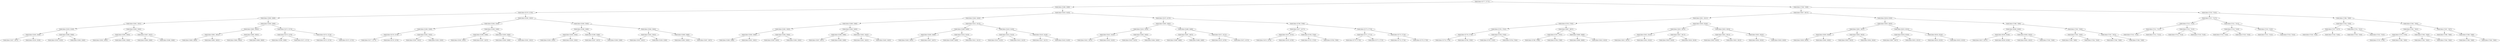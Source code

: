 digraph G{
1490523257 [label="Node{data=[5777, 5777]}"]
1490523257 -> 271328465
271328465 [label="Node{data=[5388, 5388]}"]
271328465 -> 1230994596
1230994596 [label="Node{data=[5276, 5276]}"]
1230994596 -> 1879180026
1879180026 [label="Node{data=[3599, 3599]}"]
1879180026 -> 336737503
336737503 [label="Node{data=[3591, 3591]}"]
336737503 -> 1701412896
1701412896 [label="Node{data=[3526, 3526]}"]
1701412896 -> 1466006133
1466006133 [label="Node{data=[2456, 2456]}"]
1466006133 -> 932493233
932493233 [label="Node{data=[1827, 1827]}"]
1466006133 -> 841341264
841341264 [label="Node{data=[3226, 3226]}"]
1701412896 -> 467937204
467937204 [label="Node{data=[3589, 3589]}"]
467937204 -> 1191855215
1191855215 [label="Node{data=[3533, 3533]}"]
467937204 -> 1429297664
1429297664 [label="Node{data=[3590, 3590]}"]
336737503 -> 1229121199
1229121199 [label="Node{data=[3595, 3595]}"]
1229121199 -> 1939972532
1939972532 [label="Node{data=[3593, 3593]}"]
1939972532 -> 1721608851
1721608851 [label="Node{data=[3592, 3592]}"]
1939972532 -> 966987034
966987034 [label="Node{data=[3594, 3594]}"]
1229121199 -> 1728766751
1728766751 [label="Node{data=[3597, 3597]}"]
1728766751 -> 425218635
425218635 [label="Node{data=[3596, 3596]}"]
1728766751 -> 312126145
312126145 [label="Node{data=[3598, 3598]}"]
1879180026 -> 863026773
863026773 [label="Node{data=[5268, 5268]}"]
863026773 -> 64139583
64139583 [label="Node{data=[3603, 3603]}"]
64139583 -> 1489199364
1489199364 [label="Node{data=[3601, 3601]}"]
1489199364 -> 533202047
533202047 [label="Node{data=[3600, 3600]}"]
1489199364 -> 704414661
704414661 [label="Node{data=[3602, 3602]}"]
64139583 -> 1068602508
1068602508 [label="Node{data=[3605, 3605]}"]
1068602508 -> 2084116799
2084116799 [label="Node{data=[3604, 3604]}"]
1068602508 -> 588054843
588054843 [label="Node{data=[3606, 3606]}"]
863026773 -> 1847745588
1847745588 [label="Node{data=[5272, 5272]}"]
1847745588 -> 1568977032
1568977032 [label="Node{data=[5270, 5270]}"]
1568977032 -> 1774238438
1774238438 [label="Node{data=[5269, 5269]}"]
1568977032 -> 571435580
571435580 [label="Node{data=[5271, 5271]}"]
1847745588 -> 1588609461
1588609461 [label="Node{data=[5274, 5274]}"]
1588609461 -> 642296347
642296347 [label="Node{data=[5273, 5273]}"]
1588609461 -> 1244869566
1244869566 [label="Node{data=[5275, 5275]}"]
1230994596 -> 330624590
330624590 [label="Node{data=[5292, 5292]}"]
330624590 -> 1331013732
1331013732 [label="Node{data=[5284, 5284]}"]
1331013732 -> 741268455
741268455 [label="Node{data=[5280, 5280]}"]
741268455 -> 2136187679
2136187679 [label="Node{data=[5278, 5278]}"]
2136187679 -> 1268904997
1268904997 [label="Node{data=[5277, 5277]}"]
2136187679 -> 701850557
701850557 [label="Node{data=[5279, 5279]}"]
741268455 -> 1946055811
1946055811 [label="Node{data=[5282, 5282]}"]
1946055811 -> 290945720
290945720 [label="Node{data=[5281, 5281]}"]
1946055811 -> 1427350635
1427350635 [label="Node{data=[5283, 5283]}"]
1331013732 -> 1465511423
1465511423 [label="Node{data=[5288, 5288]}"]
1465511423 -> 1459864059
1459864059 [label="Node{data=[5286, 5286]}"]
1459864059 -> 2100028185
2100028185 [label="Node{data=[5285, 5285]}"]
1459864059 -> 903028779
903028779 [label="Node{data=[5287, 5287]}"]
1465511423 -> 771560827
771560827 [label="Node{data=[5290, 5290]}"]
771560827 -> 1681397030
1681397030 [label="Node{data=[5289, 5289]}"]
771560827 -> 1177092499
1177092499 [label="Node{data=[5291, 5291]}"]
330624590 -> 1792516869
1792516869 [label="Node{data=[5300, 5300]}"]
1792516869 -> 801388009
801388009 [label="Node{data=[5296, 5296]}"]
801388009 -> 200377362
200377362 [label="Node{data=[5294, 5294]}"]
200377362 -> 98183526
98183526 [label="Node{data=[5293, 5293]}"]
200377362 -> 1388477779
1388477779 [label="Node{data=[5295, 5295]}"]
801388009 -> 1554473375
1554473375 [label="Node{data=[5298, 5298]}"]
1554473375 -> 1534177037
1534177037 [label="Node{data=[5297, 5297]}"]
1554473375 -> 263466012
263466012 [label="Node{data=[5299, 5299]}"]
1792516869 -> 1323163740
1323163740 [label="Node{data=[5384, 5384]}"]
1323163740 -> 689036161
689036161 [label="Node{data=[5302, 5302]}"]
689036161 -> 2144211049
2144211049 [label="Node{data=[5301, 5301]}"]
689036161 -> 1370756928
1370756928 [label="Node{data=[5338, 5338]}"]
1323163740 -> 1892336170
1892336170 [label="Node{data=[5386, 5386]}"]
1892336170 -> 1470153313
1470153313 [label="Node{data=[5385, 5385]}"]
1892336170 -> 1482874276
1482874276 [label="Node{data=[5387, 5387]}"]
271328465 -> 698212351
698212351 [label="Node{data=[5420, 5420]}"]
698212351 -> 266376052
266376052 [label="Node{data=[5404, 5404]}"]
266376052 -> 1577253667
1577253667 [label="Node{data=[5396, 5396]}"]
1577253667 -> 272863930
272863930 [label="Node{data=[5392, 5392]}"]
272863930 -> 1474745706
1474745706 [label="Node{data=[5390, 5390]}"]
1474745706 -> 1544980433
1544980433 [label="Node{data=[5389, 5389]}"]
1474745706 -> 352629907
352629907 [label="Node{data=[5391, 5391]}"]
272863930 -> 433992395
433992395 [label="Node{data=[5394, 5394]}"]
433992395 -> 2020796703
2020796703 [label="Node{data=[5393, 5393]}"]
433992395 -> 280150479
280150479 [label="Node{data=[5395, 5395]}"]
1577253667 -> 547512166
547512166 [label="Node{data=[5400, 5400]}"]
547512166 -> 1216510419
1216510419 [label="Node{data=[5398, 5398]}"]
1216510419 -> 660036557
660036557 [label="Node{data=[5397, 5397]}"]
1216510419 -> 569199185
569199185 [label="Node{data=[5399, 5399]}"]
547512166 -> 327575653
327575653 [label="Node{data=[5402, 5402]}"]
327575653 -> 1217517351
1217517351 [label="Node{data=[5401, 5401]}"]
327575653 -> 1426420939
1426420939 [label="Node{data=[5403, 5403]}"]
266376052 -> 510727160
510727160 [label="Node{data=[5412, 5412]}"]
510727160 -> 1041536275
1041536275 [label="Node{data=[5408, 5408]}"]
1041536275 -> 2021279001
2021279001 [label="Node{data=[5406, 5406]}"]
2021279001 -> 103273969
103273969 [label="Node{data=[5405, 5405]}"]
2021279001 -> 274720798
274720798 [label="Node{data=[5407, 5407]}"]
1041536275 -> 184109835
184109835 [label="Node{data=[5410, 5410]}"]
184109835 -> 545359296
545359296 [label="Node{data=[5409, 5409]}"]
184109835 -> 405881980
405881980 [label="Node{data=[5411, 5411]}"]
510727160 -> 2000769148
2000769148 [label="Node{data=[5416, 5416]}"]
2000769148 -> 933297292
933297292 [label="Node{data=[5414, 5414]}"]
933297292 -> 463716413
463716413 [label="Node{data=[5413, 5413]}"]
933297292 -> 161707409
161707409 [label="Node{data=[5415, 5415]}"]
2000769148 -> 1956382313
1956382313 [label="Node{data=[5418, 5418]}"]
1956382313 -> 1147715818
1147715818 [label="Node{data=[5417, 5417]}"]
1956382313 -> 1104102002
1104102002 [label="Node{data=[5419, 5419]}"]
698212351 -> 1406318631
1406318631 [label="Node{data=[5473, 5473]}"]
1406318631 -> 1198084986
1198084986 [label="Node{data=[5465, 5465]}"]
1198084986 -> 1157932269
1157932269 [label="Node{data=[5424, 5424]}"]
1157932269 -> 2128847597
2128847597 [label="Node{data=[5422, 5422]}"]
2128847597 -> 943079062
943079062 [label="Node{data=[5421, 5421]}"]
2128847597 -> 902387817
902387817 [label="Node{data=[5423, 5423]}"]
1157932269 -> 1435148785
1435148785 [label="Node{data=[5463, 5463]}"]
1435148785 -> 907904359
907904359 [label="Node{data=[5425, 5425]}"]
1435148785 -> 1071046588
1071046588 [label="Node{data=[5464, 5464]}"]
1198084986 -> 1076089407
1076089407 [label="Node{data=[5469, 5469]}"]
1076089407 -> 1076262627
1076262627 [label="Node{data=[5467, 5467]}"]
1076262627 -> 441115965
441115965 [label="Node{data=[5466, 5466]}"]
1076262627 -> 325640951
325640951 [label="Node{data=[5468, 5468]}"]
1076089407 -> 1300523151
1300523151 [label="Node{data=[5471, 5471]}"]
1300523151 -> 1055297202
1055297202 [label="Node{data=[5470, 5470]}"]
1300523151 -> 1934157662
1934157662 [label="Node{data=[5472, 5472]}"]
1406318631 -> 669244570
669244570 [label="Node{data=[5769, 5769]}"]
669244570 -> 1238173945
1238173945 [label="Node{data=[5477, 5477]}"]
1238173945 -> 1129618540
1129618540 [label="Node{data=[5475, 5475]}"]
1129618540 -> 2006114639
2006114639 [label="Node{data=[5474, 5474]}"]
1129618540 -> 1319953451
1319953451 [label="Node{data=[5476, 5476]}"]
1238173945 -> 1871161287
1871161287 [label="Node{data=[5764, 5764]}"]
1871161287 -> 139981223
139981223 [label="Node{data=[5732, 5732]}"]
1871161287 -> 1747968379
1747968379 [label="Node{data=[5768, 5768]}"]
669244570 -> 1099685353
1099685353 [label="Node{data=[5773, 5773]}"]
1099685353 -> 333509504
333509504 [label="Node{data=[5771, 5771]}"]
333509504 -> 604893842
604893842 [label="Node{data=[5770, 5770]}"]
333509504 -> 859765585
859765585 [label="Node{data=[5772, 5772]}"]
1099685353 -> 742726730
742726730 [label="Node{data=[5775, 5775]}"]
742726730 -> 950896305
950896305 [label="Node{data=[5774, 5774]}"]
742726730 -> 1946122836
1946122836 [label="Node{data=[5776, 5776]}"]
1490523257 -> 929035017
929035017 [label="Node{data=[7509, 7509]}"]
929035017 -> 863768292
863768292 [label="Node{data=[5827, 5827]}"]
863768292 -> 1739628084
1739628084 [label="Node{data=[5811, 5811]}"]
1739628084 -> 1872061772
1872061772 [label="Node{data=[5785, 5785]}"]
1872061772 -> 656020492
656020492 [label="Node{data=[5781, 5781]}"]
656020492 -> 1958884645
1958884645 [label="Node{data=[5779, 5779]}"]
1958884645 -> 392189111
392189111 [label="Node{data=[5778, 5778]}"]
1958884645 -> 1394338834
1394338834 [label="Node{data=[5780, 5780]}"]
656020492 -> 609630217
609630217 [label="Node{data=[5783, 5783]}"]
609630217 -> 1104693947
1104693947 [label="Node{data=[5782, 5782]}"]
609630217 -> 1409842139
1409842139 [label="Node{data=[5784, 5784]}"]
1872061772 -> 1484744244
1484744244 [label="Node{data=[5807, 5807]}"]
1484744244 -> 1300011842
1300011842 [label="Node{data=[5787, 5787]}"]
1300011842 -> 1324518852
1324518852 [label="Node{data=[5786, 5786]}"]
1300011842 -> 1504964962
1504964962 [label="Node{data=[5788, 5788]}"]
1484744244 -> 2061394598
2061394598 [label="Node{data=[5809, 5809]}"]
2061394598 -> 1406226484
1406226484 [label="Node{data=[5808, 5808]}"]
2061394598 -> 160918311
160918311 [label="Node{data=[5810, 5810]}"]
1739628084 -> 1340711830
1340711830 [label="Node{data=[5819, 5819]}"]
1340711830 -> 1177232287
1177232287 [label="Node{data=[5815, 5815]}"]
1177232287 -> 530750366
530750366 [label="Node{data=[5813, 5813]}"]
530750366 -> 761136414
761136414 [label="Node{data=[5812, 5812]}"]
530750366 -> 791275056
791275056 [label="Node{data=[5814, 5814]}"]
1177232287 -> 813768593
813768593 [label="Node{data=[5817, 5817]}"]
813768593 -> 1005849716
1005849716 [label="Node{data=[5816, 5816]}"]
813768593 -> 1717536993
1717536993 [label="Node{data=[5818, 5818]}"]
1340711830 -> 111667836
111667836 [label="Node{data=[5823, 5823]}"]
111667836 -> 1054998702
1054998702 [label="Node{data=[5821, 5821]}"]
1054998702 -> 636370090
636370090 [label="Node{data=[5820, 5820]}"]
1054998702 -> 1072476278
1072476278 [label="Node{data=[5822, 5822]}"]
111667836 -> 102849021
102849021 [label="Node{data=[5825, 5825]}"]
102849021 -> 686350055
686350055 [label="Node{data=[5824, 5824]}"]
102849021 -> 2084023356
2084023356 [label="Node{data=[5826, 5826]}"]
863768292 -> 646106316
646106316 [label="Node{data=[6256, 6256]}"]
646106316 -> 719357776
719357776 [label="Node{data=[5835, 5835]}"]
719357776 -> 1141996301
1141996301 [label="Node{data=[5831, 5831]}"]
1141996301 -> 92699135
92699135 [label="Node{data=[5829, 5829]}"]
92699135 -> 902967599
902967599 [label="Node{data=[5828, 5828]}"]
92699135 -> 455539394
455539394 [label="Node{data=[5830, 5830]}"]
1141996301 -> 1419785144
1419785144 [label="Node{data=[5833, 5833]}"]
1419785144 -> 1658839378
1658839378 [label="Node{data=[5832, 5832]}"]
1419785144 -> 1184952175
1184952175 [label="Node{data=[5834, 5834]}"]
719357776 -> 1794960787
1794960787 [label="Node{data=[6252, 6252]}"]
1794960787 -> 1058287239
1058287239 [label="Node{data=[6250, 6250]}"]
1058287239 -> 584883526
584883526 [label="Node{data=[5907, 5907]}"]
1058287239 -> 1673971173
1673971173 [label="Node{data=[6251, 6251]}"]
1794960787 -> 1859857531
1859857531 [label="Node{data=[6254, 6254]}"]
1859857531 -> 1889879857
1889879857 [label="Node{data=[6253, 6253]}"]
1859857531 -> 919978702
919978702 [label="Node{data=[6255, 6255]}"]
646106316 -> 1667878940
1667878940 [label="Node{data=[7368, 7368]}"]
1667878940 -> 1424392446
1424392446 [label="Node{data=[6260, 6260]}"]
1424392446 -> 245418396
245418396 [label="Node{data=[6258, 6258]}"]
245418396 -> 377207092
377207092 [label="Node{data=[6257, 6257]}"]
245418396 -> 994009815
994009815 [label="Node{data=[6259, 6259]}"]
1424392446 -> 1530848318
1530848318 [label="Node{data=[6262, 6262]}"]
1530848318 -> 1406806764
1406806764 [label="Node{data=[6261, 6261]}"]
1530848318 -> 413371322
413371322 [label="Node{data=[7358, 7358]}"]
1667878940 -> 1489660835
1489660835 [label="Node{data=[7505, 7505]}"]
1489660835 -> 1954118544
1954118544 [label="Node{data=[7503, 7503]}"]
1954118544 -> 1987490489
1987490489 [label="Node{data=[7409, 7409]}"]
1954118544 -> 1913391510
1913391510 [label="Node{data=[7504, 7504]}"]
1489660835 -> 2031149831
2031149831 [label="Node{data=[7507, 7507]}"]
2031149831 -> 1175102030
1175102030 [label="Node{data=[7506, 7506]}"]
2031149831 -> 95040332
95040332 [label="Node{data=[7508, 7508]}"]
929035017 -> 402180822
402180822 [label="Node{data=[7525, 7525]}"]
402180822 -> 1770920949
1770920949 [label="Node{data=[7517, 7517]}"]
1770920949 -> 2055593048
2055593048 [label="Node{data=[7513, 7513]}"]
2055593048 -> 786542615
786542615 [label="Node{data=[7511, 7511]}"]
786542615 -> 2141086055
2141086055 [label="Node{data=[7510, 7510]}"]
786542615 -> 1725340882
1725340882 [label="Node{data=[7512, 7512]}"]
2055593048 -> 853932876
853932876 [label="Node{data=[7515, 7515]}"]
853932876 -> 296190991
296190991 [label="Node{data=[7514, 7514]}"]
853932876 -> 490625541
490625541 [label="Node{data=[7516, 7516]}"]
1770920949 -> 1331459452
1331459452 [label="Node{data=[7521, 7521]}"]
1331459452 -> 1392429120
1392429120 [label="Node{data=[7519, 7519]}"]
1392429120 -> 2144647660
2144647660 [label="Node{data=[7518, 7518]}"]
1392429120 -> 274020961
274020961 [label="Node{data=[7520, 7520]}"]
1331459452 -> 1015958146
1015958146 [label="Node{data=[7523, 7523]}"]
1015958146 -> 412494235
412494235 [label="Node{data=[7522, 7522]}"]
1015958146 -> 1121446076
1121446076 [label="Node{data=[7524, 7524]}"]
402180822 -> 2070434997
2070434997 [label="Node{data=[7566, 7566]}"]
2070434997 -> 897374976
897374976 [label="Node{data=[7529, 7529]}"]
897374976 -> 470804165
470804165 [label="Node{data=[7527, 7527]}"]
470804165 -> 1633714160
1633714160 [label="Node{data=[7526, 7526]}"]
470804165 -> 1486115477
1486115477 [label="Node{data=[7528, 7528]}"]
897374976 -> 191051356
191051356 [label="Node{data=[7531, 7531]}"]
191051356 -> 1748619323
1748619323 [label="Node{data=[7530, 7530]}"]
191051356 -> 172272947
172272947 [label="Node{data=[7532, 7532]}"]
2070434997 -> 1883133460
1883133460 [label="Node{data=[7585, 7585]}"]
1883133460 -> 1652383641
1652383641 [label="Node{data=[7581, 7581]}"]
1652383641 -> 1155789797
1155789797 [label="Node{data=[7579, 7579]}"]
1155789797 -> 1809970047
1809970047 [label="Node{data=[7578, 7578]}"]
1155789797 -> 1777178337
1777178337 [label="Node{data=[7580, 7580]}"]
1652383641 -> 1633979858
1633979858 [label="Node{data=[7583, 7583]}"]
1633979858 -> 985867968
985867968 [label="Node{data=[7582, 7582]}"]
1633979858 -> 1583169772
1583169772 [label="Node{data=[7584, 7584]}"]
1883133460 -> 1526894424
1526894424 [label="Node{data=[7587, 7587]}"]
1526894424 -> 508400631
508400631 [label="Node{data=[7586, 7586]}"]
1526894424 -> 1025197016
1025197016 [label="Node{data=[7589, 7589]}"]
1025197016 -> 167063223
167063223 [label="Node{data=[7588, 7588]}"]
1025197016 -> 1187125406
1187125406 [label="Node{data=[7590, 7590]}"]
}